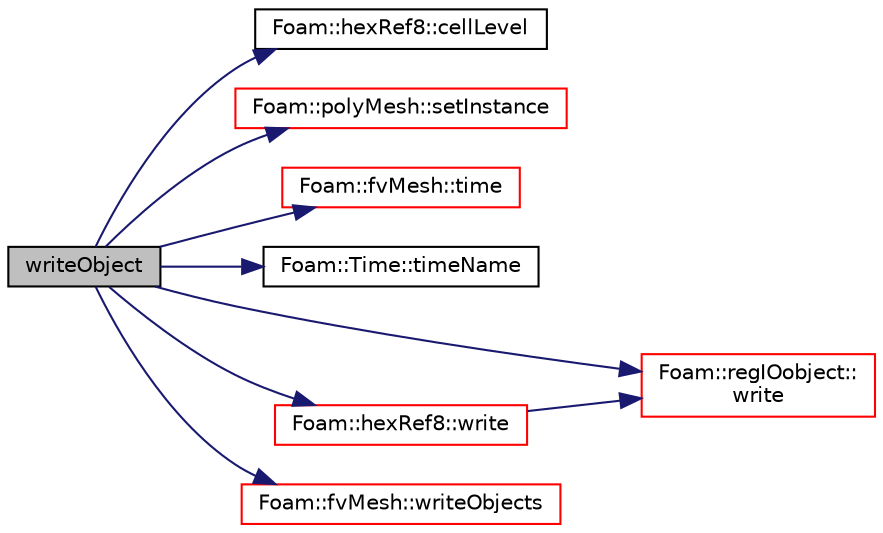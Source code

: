 digraph "writeObject"
{
  bgcolor="transparent";
  edge [fontname="Helvetica",fontsize="10",labelfontname="Helvetica",labelfontsize="10"];
  node [fontname="Helvetica",fontsize="10",shape=record];
  rankdir="LR";
  Node1 [label="writeObject",height=0.2,width=0.4,color="black", fillcolor="grey75", style="filled", fontcolor="black"];
  Node1 -> Node2 [color="midnightblue",fontsize="10",style="solid",fontname="Helvetica"];
  Node2 [label="Foam::hexRef8::cellLevel",height=0.2,width=0.4,color="black",URL="$a01026.html#a56580913b58e60b9012a3661b09fda76"];
  Node1 -> Node3 [color="midnightblue",fontsize="10",style="solid",fontname="Helvetica"];
  Node3 [label="Foam::polyMesh::setInstance",height=0.2,width=0.4,color="red",URL="$a01961.html#add9813891a074bebd77384af1717b0bf",tooltip="Set the instance for mesh files. "];
  Node1 -> Node4 [color="midnightblue",fontsize="10",style="solid",fontname="Helvetica"];
  Node4 [label="Foam::fvMesh::time",height=0.2,width=0.4,color="red",URL="$a00892.html#a48fcf6de2789aff6b430b5fc1a05693f",tooltip="Return the top-level database. "];
  Node1 -> Node5 [color="midnightblue",fontsize="10",style="solid",fontname="Helvetica"];
  Node5 [label="Foam::Time::timeName",height=0.2,width=0.4,color="black",URL="$a02699.html#a5ae6a110de1b22323e19a46943c7f0c1",tooltip="Return time name of given scalar time. "];
  Node1 -> Node6 [color="midnightblue",fontsize="10",style="solid",fontname="Helvetica"];
  Node6 [label="Foam::regIOobject::\lwrite",height=0.2,width=0.4,color="red",URL="$a02207.html#a6e5faa425b059eeb55cd904755791076",tooltip="Write using setting from DB. "];
  Node1 -> Node7 [color="midnightblue",fontsize="10",style="solid",fontname="Helvetica"];
  Node7 [label="Foam::hexRef8::write",height=0.2,width=0.4,color="red",URL="$a01026.html#a6e5faa425b059eeb55cd904755791076",tooltip="Force writing refinement+history to polyMesh directory. "];
  Node7 -> Node6 [color="midnightblue",fontsize="10",style="solid",fontname="Helvetica"];
  Node1 -> Node8 [color="midnightblue",fontsize="10",style="solid",fontname="Helvetica"];
  Node8 [label="Foam::fvMesh::writeObjects",height=0.2,width=0.4,color="red",URL="$a00892.html#ac68e659540ef4628c7c28bfaf7879b4a",tooltip="Write the underlying polyMesh and other data. "];
}
